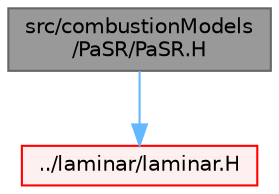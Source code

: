 digraph "src/combustionModels/PaSR/PaSR.H"
{
 // LATEX_PDF_SIZE
  bgcolor="transparent";
  edge [fontname=Helvetica,fontsize=10,labelfontname=Helvetica,labelfontsize=10];
  node [fontname=Helvetica,fontsize=10,shape=box,height=0.2,width=0.4];
  Node1 [id="Node000001",label="src/combustionModels\l/PaSR/PaSR.H",height=0.2,width=0.4,color="gray40", fillcolor="grey60", style="filled", fontcolor="black",tooltip=" "];
  Node1 -> Node2 [id="edge1_Node000001_Node000002",color="steelblue1",style="solid",tooltip=" "];
  Node2 [id="Node000002",label="../laminar/laminar.H",height=0.2,width=0.4,color="red", fillcolor="#FFF0F0", style="filled",URL="$combustionModels_2laminar_2laminar_8H.html",tooltip=" "];
}
